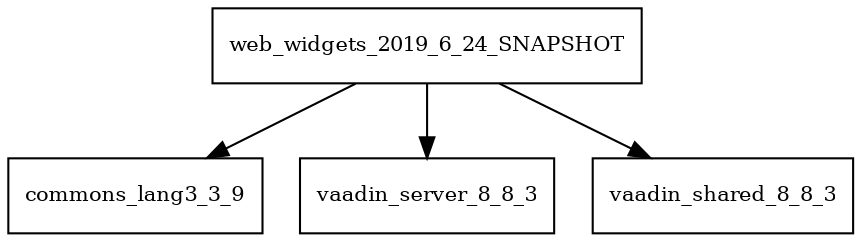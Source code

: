 digraph web_widgets_2019_6_24_SNAPSHOT_dependencies {
  node [shape = box, fontsize=10.0];
  web_widgets_2019_6_24_SNAPSHOT -> commons_lang3_3_9;
  web_widgets_2019_6_24_SNAPSHOT -> vaadin_server_8_8_3;
  web_widgets_2019_6_24_SNAPSHOT -> vaadin_shared_8_8_3;
}
